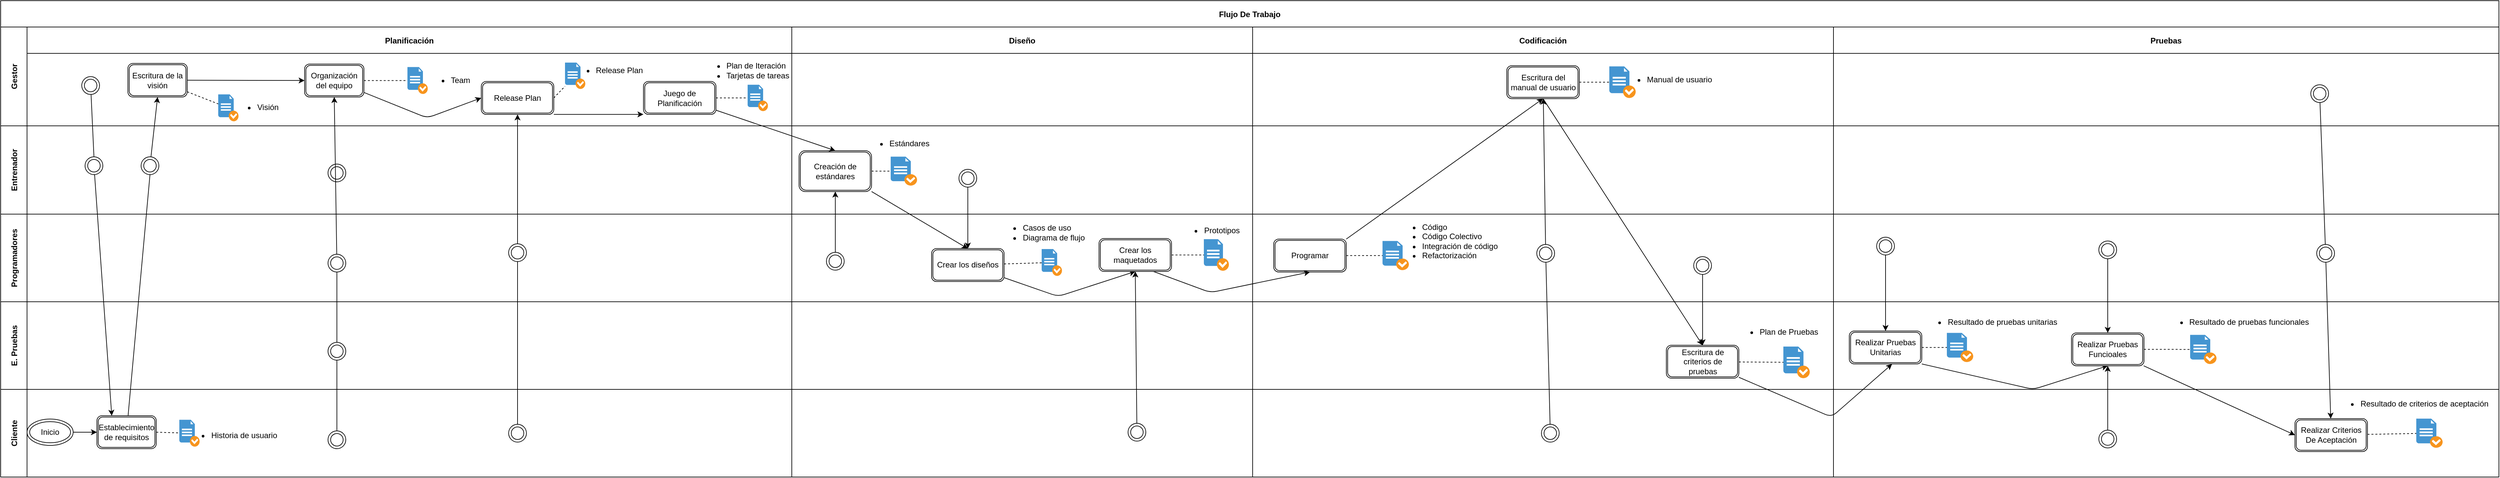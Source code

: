 <mxfile>
    <diagram id="Hp4dVfdLVx2DITK1ITba" name="Página-1">
        <mxGraphModel dx="440" dy="744" grid="0" gridSize="10" guides="1" tooltips="1" connect="1" arrows="1" fold="1" page="0" pageScale="1" pageWidth="827" pageHeight="1169" math="0" shadow="0">
            <root>
                <mxCell id="0"/>
                <mxCell id="1" parent="0"/>
                <mxCell id="2" value="Flujo De Trabajo" style="shape=table;childLayout=tableLayout;startSize=40;collapsible=0;recursiveResize=0;expand=0;fontStyle=1;" parent="1" vertex="1">
                    <mxGeometry x="476" y="-130" width="3789.307" height="723" as="geometry"/>
                </mxCell>
                <mxCell id="3" value="Gestor" style="shape=tableRow;horizontal=0;startSize=40;swimlaneHead=0;swimlaneBody=0;top=0;left=0;bottom=0;right=0;dropTarget=0;fillColor=none;collapsible=0;recursiveResize=0;expand=0;fontStyle=1;" parent="2" vertex="1">
                    <mxGeometry y="40" width="3789.307" height="150" as="geometry"/>
                </mxCell>
                <mxCell id="15" value="Planificación" style="swimlane;swimlaneHead=0;swimlaneBody=0;fontStyle=0;connectable=0;fillColor=none;startSize=40;collapsible=0;recursiveResize=0;expand=0;fontStyle=1;" parent="3" vertex="1">
                    <mxGeometry x="40" width="1160" height="150" as="geometry">
                        <mxRectangle width="1160" height="150" as="alternateBounds"/>
                    </mxGeometry>
                </mxCell>
                <mxCell id="63" style="edgeStyle=none;html=1;strokeColor=default;strokeWidth=1;endArrow=none;endFill=0;dashed=1;" parent="15" source="59" target="60" edge="1">
                    <mxGeometry relative="1" as="geometry"/>
                </mxCell>
                <mxCell id="229" style="edgeStyle=none;html=1;entryX=0;entryY=0.5;entryDx=0;entryDy=0;endArrow=classic;endFill=1;" parent="15" source="59" target="64" edge="1">
                    <mxGeometry relative="1" as="geometry">
                        <Array as="points">
                            <mxPoint x="607" y="138"/>
                        </Array>
                    </mxGeometry>
                </mxCell>
                <mxCell id="59" value="Organización del equipo" style="shape=ext;double=1;rounded=1;whiteSpace=wrap;html=1;" parent="15" vertex="1">
                    <mxGeometry x="421" y="56.2" width="90" height="50" as="geometry"/>
                </mxCell>
                <mxCell id="60" value="" style="shadow=0;dashed=0;html=1;strokeColor=none;fillColor=#4495D1;labelPosition=center;verticalLabelPosition=bottom;verticalAlign=top;align=center;outlineConnect=0;shape=mxgraph.veeam.checked_doc;" parent="15" vertex="1">
                    <mxGeometry x="577" y="60.8" width="30.8" height="40.8" as="geometry"/>
                </mxCell>
                <mxCell id="61" value="&lt;div style=&quot;text-align: justify;&quot;&gt;&lt;ul&gt;&lt;li&gt;&lt;span style=&quot;background-color: initial;&quot;&gt;Team&lt;/span&gt;&lt;/li&gt;&lt;/ul&gt;&lt;/div&gt;" style="text;html=1;align=center;verticalAlign=middle;resizable=0;points=[];autosize=1;strokeColor=none;fillColor=none;" parent="15" vertex="1">
                    <mxGeometry x="593" y="52.7" width="87" height="56" as="geometry"/>
                </mxCell>
                <mxCell id="189" value="" style="shadow=0;dashed=0;html=1;strokeColor=none;fillColor=#4495D1;labelPosition=center;verticalLabelPosition=bottom;verticalAlign=top;align=center;outlineConnect=0;shape=mxgraph.veeam.checked_doc;" parent="15" vertex="1">
                    <mxGeometry x="290" y="102.3" width="30.8" height="40.8" as="geometry"/>
                </mxCell>
                <mxCell id="210" value="" style="ellipse;shape=doubleEllipse;whiteSpace=wrap;html=1;aspect=fixed;fillColor=#FFFFFF;" parent="15" vertex="1">
                    <mxGeometry x="83" y="75.3" width="27" height="27" as="geometry"/>
                </mxCell>
                <mxCell id="218" style="edgeStyle=none;html=1;entryX=0;entryY=0.5;entryDx=0;entryDy=0;endArrow=classic;endFill=1;" parent="15" source="186" target="59" edge="1">
                    <mxGeometry relative="1" as="geometry"/>
                </mxCell>
                <mxCell id="186" value="Escritura de la visión" style="shape=ext;double=1;rounded=1;whiteSpace=wrap;html=1;" parent="15" vertex="1">
                    <mxGeometry x="153" y="55.2" width="90" height="51" as="geometry"/>
                </mxCell>
                <mxCell id="217" style="edgeStyle=none;html=1;endArrow=none;endFill=0;dashed=1;" parent="15" source="186" target="189" edge="1">
                    <mxGeometry relative="1" as="geometry"/>
                </mxCell>
                <mxCell id="318" style="edgeStyle=none;html=1;exitX=1;exitY=1;exitDx=0;exitDy=0;entryX=0;entryY=1;entryDx=0;entryDy=0;" parent="15" source="64" target="310" edge="1">
                    <mxGeometry relative="1" as="geometry"/>
                </mxCell>
                <mxCell id="64" value="Release Plan" style="shape=ext;double=1;rounded=1;whiteSpace=wrap;html=1;" parent="15" vertex="1">
                    <mxGeometry x="689" y="82.6" width="110" height="50" as="geometry"/>
                </mxCell>
                <mxCell id="67" value="" style="shadow=0;dashed=0;html=1;strokeColor=none;fillColor=#4495D1;labelPosition=center;verticalLabelPosition=bottom;verticalAlign=top;align=center;outlineConnect=0;shape=mxgraph.veeam.checked_doc;" parent="15" vertex="1">
                    <mxGeometry x="816" y="54.0" width="30.8" height="40" as="geometry"/>
                </mxCell>
                <mxCell id="194" style="edgeStyle=none;html=1;exitX=1;exitY=0.5;exitDx=0;exitDy=0;endArrow=none;endFill=0;dashed=1;" parent="15" source="64" target="67" edge="1">
                    <mxGeometry relative="1" as="geometry"/>
                </mxCell>
                <mxCell id="68" value="&lt;div style=&quot;text-align: justify;&quot;&gt;&lt;ul&gt;&lt;li&gt;Release Plan&lt;/li&gt;&lt;/ul&gt;&lt;/div&gt;" style="text;html=1;align=center;verticalAlign=middle;resizable=0;points=[];autosize=1;strokeColor=none;fillColor=none;" parent="15" vertex="1">
                    <mxGeometry x="813" y="38.0" width="129" height="56" as="geometry"/>
                </mxCell>
                <mxCell id="188" value="&lt;div style=&quot;text-align: justify;&quot;&gt;&lt;ul&gt;&lt;li&gt;&lt;span style=&quot;background-color: initial;&quot;&gt;Visión&lt;/span&gt;&lt;/li&gt;&lt;/ul&gt;&lt;/div&gt;" style="text;html=1;align=center;verticalAlign=middle;resizable=0;points=[];autosize=1;strokeColor=none;fillColor=none;" parent="15" vertex="1">
                    <mxGeometry x="300" y="94" width="90" height="56" as="geometry"/>
                </mxCell>
                <mxCell id="310" value="Juego de Planificación" style="shape=ext;double=1;rounded=1;whiteSpace=wrap;html=1;" parent="15" vertex="1">
                    <mxGeometry x="935" y="82.6" width="110" height="50" as="geometry"/>
                </mxCell>
                <mxCell id="311" value="" style="shadow=0;dashed=0;html=1;strokeColor=none;fillColor=#4495D1;labelPosition=center;verticalLabelPosition=bottom;verticalAlign=top;align=center;outlineConnect=0;shape=mxgraph.veeam.checked_doc;" parent="15" vertex="1">
                    <mxGeometry x="1093" y="87.6" width="30.8" height="40" as="geometry"/>
                </mxCell>
                <mxCell id="312" style="edgeStyle=none;html=1;exitX=1;exitY=0.5;exitDx=0;exitDy=0;endArrow=none;endFill=0;dashed=1;" parent="15" source="310" target="311" edge="1">
                    <mxGeometry relative="1" as="geometry"/>
                </mxCell>
                <mxCell id="313" value="&lt;div style=&quot;text-align: justify;&quot;&gt;&lt;ul&gt;&lt;li&gt;Plan de Iteración&lt;/li&gt;&lt;li&gt;Tarjetas de tareas&lt;/li&gt;&lt;/ul&gt;&lt;/div&gt;" style="text;html=1;align=center;verticalAlign=middle;resizable=0;points=[];autosize=1;strokeColor=none;fillColor=none;" parent="15" vertex="1">
                    <mxGeometry x="1011" y="27.5" width="153" height="77" as="geometry"/>
                </mxCell>
                <mxCell id="4" value="Diseño" style="swimlane;swimlaneHead=0;swimlaneBody=0;fontStyle=0;connectable=0;fillColor=none;startSize=40;collapsible=0;recursiveResize=0;expand=0;fontStyle=1;" parent="3" vertex="1">
                    <mxGeometry x="1200" width="699" height="150" as="geometry">
                        <mxRectangle width="699" height="150" as="alternateBounds"/>
                    </mxGeometry>
                </mxCell>
                <mxCell id="5" value="Codificación" style="swimlane;swimlaneHead=0;swimlaneBody=0;fontStyle=0;connectable=0;fillColor=none;startSize=40;collapsible=0;recursiveResize=0;expand=0;fontStyle=1;" parent="3" vertex="1">
                    <mxGeometry x="1899" width="881" height="150" as="geometry">
                        <mxRectangle width="881" height="150" as="alternateBounds"/>
                    </mxGeometry>
                </mxCell>
                <mxCell id="323" value="Escritura del manual de usuario" style="shape=ext;double=1;rounded=1;whiteSpace=wrap;html=1;" parent="5" vertex="1">
                    <mxGeometry x="385.5" y="58.7" width="110" height="50" as="geometry"/>
                </mxCell>
                <mxCell id="324" value="" style="shadow=0;dashed=0;html=1;strokeColor=none;fillColor=#4495D1;labelPosition=center;verticalLabelPosition=bottom;verticalAlign=top;align=center;outlineConnect=0;shape=mxgraph.veeam.checked_doc;" parent="5" vertex="1">
                    <mxGeometry x="541" y="59.7" width="40" height="48" as="geometry"/>
                </mxCell>
                <mxCell id="327" style="edgeStyle=none;html=1;endArrow=none;endFill=0;dashed=1;" parent="5" source="323" target="324" edge="1">
                    <mxGeometry relative="1" as="geometry"/>
                </mxCell>
                <mxCell id="325" value="&lt;div style=&quot;text-align: justify;&quot;&gt;&lt;ul&gt;&lt;li&gt;Manual de usuario&lt;/li&gt;&lt;/ul&gt;&lt;/div&gt;" style="text;html=1;align=center;verticalAlign=middle;resizable=0;points=[];autosize=1;strokeColor=none;fillColor=none;" parent="5" vertex="1">
                    <mxGeometry x="548" y="51.7" width="157" height="56" as="geometry"/>
                </mxCell>
                <mxCell id="6" value="Pruebas" style="swimlane;swimlaneHead=0;swimlaneBody=0;fontStyle=0;connectable=0;fillColor=none;startSize=40;collapsible=0;recursiveResize=0;expand=0;fontStyle=1;" parent="3" vertex="1">
                    <mxGeometry x="2780" width="1009" height="150" as="geometry">
                        <mxRectangle width="1009" height="150" as="alternateBounds"/>
                    </mxGeometry>
                </mxCell>
                <mxCell id="283" value="" style="ellipse;shape=doubleEllipse;whiteSpace=wrap;html=1;aspect=fixed;fillColor=#FFFFFF;" parent="6" vertex="1">
                    <mxGeometry x="724" y="87.6" width="27" height="27" as="geometry"/>
                </mxCell>
                <mxCell id="7" value="Entrenador" style="shape=tableRow;horizontal=0;startSize=40;swimlaneHead=0;swimlaneBody=0;top=0;left=0;bottom=0;right=0;dropTarget=0;fillColor=none;collapsible=0;recursiveResize=0;expand=0;fontStyle=1;" parent="2" vertex="1">
                    <mxGeometry y="190" width="3789.307" height="134" as="geometry"/>
                </mxCell>
                <mxCell id="16" style="swimlane;swimlaneHead=0;swimlaneBody=0;fontStyle=0;connectable=0;fillColor=none;startSize=0;collapsible=0;recursiveResize=0;expand=0;fontStyle=1;" parent="7" vertex="1">
                    <mxGeometry x="40" width="1160" height="134" as="geometry">
                        <mxRectangle width="1160" height="134" as="alternateBounds"/>
                    </mxGeometry>
                </mxCell>
                <mxCell id="211" value="" style="ellipse;shape=doubleEllipse;whiteSpace=wrap;html=1;aspect=fixed;fillColor=#FFFFFF;" parent="16" vertex="1">
                    <mxGeometry x="88" y="47" width="27" height="27" as="geometry"/>
                </mxCell>
                <mxCell id="219" value="" style="ellipse;shape=doubleEllipse;whiteSpace=wrap;html=1;aspect=fixed;fillColor=#FFFFFF;" parent="16" vertex="1">
                    <mxGeometry x="173" y="47" width="27" height="27" as="geometry"/>
                </mxCell>
                <mxCell id="224" value="" style="ellipse;shape=doubleEllipse;whiteSpace=wrap;html=1;aspect=fixed;fillColor=#FFFFFF;" parent="16" vertex="1">
                    <mxGeometry x="456.5" y="58" width="27" height="27" as="geometry"/>
                </mxCell>
                <mxCell id="8" value="" style="swimlane;swimlaneHead=0;swimlaneBody=0;fontStyle=0;connectable=0;fillColor=none;startSize=0;collapsible=0;recursiveResize=0;expand=0;fontStyle=1;" parent="7" vertex="1">
                    <mxGeometry x="1200" width="699" height="134" as="geometry">
                        <mxRectangle width="699" height="134" as="alternateBounds"/>
                    </mxGeometry>
                </mxCell>
                <mxCell id="240" value="" style="ellipse;shape=doubleEllipse;whiteSpace=wrap;html=1;aspect=fixed;fillColor=#FFFFFF;" parent="8" vertex="1">
                    <mxGeometry x="253.5" y="66" width="27" height="27" as="geometry"/>
                </mxCell>
                <mxCell id="70" value="Creación de estándares" style="shape=ext;double=1;rounded=1;whiteSpace=wrap;html=1;" parent="8" vertex="1">
                    <mxGeometry x="11" y="37.7" width="110" height="62" as="geometry"/>
                </mxCell>
                <mxCell id="85" value="" style="shadow=0;dashed=0;html=1;strokeColor=none;fillColor=#4495D1;labelPosition=center;verticalLabelPosition=bottom;verticalAlign=top;align=center;outlineConnect=0;shape=mxgraph.veeam.checked_doc;" parent="8" vertex="1">
                    <mxGeometry x="150" y="46.7" width="40" height="44" as="geometry"/>
                </mxCell>
                <mxCell id="239" style="edgeStyle=none;html=1;dashed=1;endArrow=none;endFill=0;" parent="8" source="70" target="85" edge="1">
                    <mxGeometry relative="1" as="geometry"/>
                </mxCell>
                <mxCell id="237" value="" style="ellipse;shape=doubleEllipse;whiteSpace=wrap;html=1;aspect=fixed;fillColor=#FFFFFF;" parent="8" vertex="1">
                    <mxGeometry x="52.5" y="192" width="27" height="27" as="geometry"/>
                </mxCell>
                <mxCell id="238" style="edgeStyle=none;html=1;entryX=0.5;entryY=1;entryDx=0;entryDy=0;endArrow=classic;endFill=1;" parent="8" source="237" target="70" edge="1">
                    <mxGeometry relative="1" as="geometry"/>
                </mxCell>
                <mxCell id="86" value="&lt;div style=&quot;text-align: justify;&quot;&gt;&lt;ul&gt;&lt;li&gt;Estándares&lt;/li&gt;&lt;/ul&gt;&lt;/div&gt;" style="text;html=1;align=center;verticalAlign=middle;resizable=0;points=[];autosize=1;strokeColor=none;fillColor=none;" parent="8" vertex="1">
                    <mxGeometry x="98" y="-1" width="119" height="56" as="geometry"/>
                </mxCell>
                <mxCell id="9" value="" style="swimlane;swimlaneHead=0;swimlaneBody=0;fontStyle=0;connectable=0;fillColor=none;startSize=0;collapsible=0;recursiveResize=0;expand=0;fontStyle=1;" parent="7" vertex="1">
                    <mxGeometry x="1899" width="881" height="134" as="geometry">
                        <mxRectangle width="881" height="134" as="alternateBounds"/>
                    </mxGeometry>
                </mxCell>
                <mxCell id="10" value="" style="swimlane;swimlaneHead=0;swimlaneBody=0;fontStyle=0;connectable=0;fillColor=none;startSize=0;collapsible=0;recursiveResize=0;expand=0;fontStyle=1;" parent="7" vertex="1">
                    <mxGeometry x="2780" width="1009" height="134" as="geometry">
                        <mxRectangle width="1009" height="134" as="alternateBounds"/>
                    </mxGeometry>
                </mxCell>
                <mxCell id="11" value="Programadores" style="shape=tableRow;horizontal=0;startSize=40;swimlaneHead=0;swimlaneBody=0;top=0;left=0;bottom=0;right=0;dropTarget=0;fillColor=none;collapsible=0;recursiveResize=0;expand=0;fontStyle=1;" parent="2" vertex="1">
                    <mxGeometry y="324" width="3789.307" height="133" as="geometry"/>
                </mxCell>
                <mxCell id="17" style="swimlane;swimlaneHead=0;swimlaneBody=0;fontStyle=0;connectable=0;fillColor=none;startSize=0;collapsible=0;recursiveResize=0;expand=0;fontStyle=1;" parent="11" vertex="1">
                    <mxGeometry x="40" width="1160" height="133" as="geometry">
                        <mxRectangle width="1160" height="133" as="alternateBounds"/>
                    </mxGeometry>
                </mxCell>
                <mxCell id="220" value="" style="ellipse;shape=doubleEllipse;whiteSpace=wrap;html=1;aspect=fixed;fillColor=#FFFFFF;" parent="17" vertex="1">
                    <mxGeometry x="456.5" y="60.85" width="27" height="27" as="geometry"/>
                </mxCell>
                <mxCell id="232" value="" style="ellipse;shape=doubleEllipse;whiteSpace=wrap;html=1;aspect=fixed;fillColor=#FFFFFF;" parent="17" vertex="1">
                    <mxGeometry x="730.5" y="45" width="27" height="27" as="geometry"/>
                </mxCell>
                <mxCell id="12" value="" style="swimlane;swimlaneHead=0;swimlaneBody=0;fontStyle=0;connectable=0;fillColor=none;startSize=0;collapsible=0;recursiveResize=0;expand=0;fontStyle=1;" parent="11" vertex="1">
                    <mxGeometry x="1200" width="699" height="133" as="geometry">
                        <mxRectangle width="699" height="133" as="alternateBounds"/>
                    </mxGeometry>
                </mxCell>
                <mxCell id="249" style="edgeStyle=none;html=1;entryX=0.5;entryY=1;entryDx=0;entryDy=0;endArrow=classic;endFill=1;" parent="12" source="90" target="248" edge="1">
                    <mxGeometry relative="1" as="geometry">
                        <Array as="points">
                            <mxPoint x="404" y="125"/>
                        </Array>
                    </mxGeometry>
                </mxCell>
                <mxCell id="321" style="edgeStyle=none;html=1;endArrow=none;endFill=0;dashed=1;" parent="12" source="90" target="242" edge="1">
                    <mxGeometry relative="1" as="geometry"/>
                </mxCell>
                <mxCell id="90" value="Crear los diseños" style="shape=ext;double=1;rounded=1;whiteSpace=wrap;html=1;" parent="12" vertex="1">
                    <mxGeometry x="212" y="52.3" width="110" height="50" as="geometry"/>
                </mxCell>
                <mxCell id="92" value="" style="shadow=0;dashed=0;html=1;strokeColor=none;fillColor=#4495D1;labelPosition=center;verticalLabelPosition=bottom;verticalAlign=top;align=center;outlineConnect=0;shape=mxgraph.veeam.checked_doc;" parent="12" vertex="1">
                    <mxGeometry x="625" y="38" width="38" height="48" as="geometry"/>
                </mxCell>
                <mxCell id="242" value="" style="shadow=0;dashed=0;html=1;strokeColor=none;fillColor=#4495D1;labelPosition=center;verticalLabelPosition=bottom;verticalAlign=top;align=center;outlineConnect=0;shape=mxgraph.veeam.checked_doc;" parent="12" vertex="1">
                    <mxGeometry x="379" y="53.0" width="30.8" height="40.8" as="geometry"/>
                </mxCell>
                <mxCell id="250" style="edgeStyle=none;html=1;endArrow=none;endFill=0;dashed=1;" parent="12" source="248" target="92" edge="1">
                    <mxGeometry relative="1" as="geometry"/>
                </mxCell>
                <mxCell id="248" value="Crear los maquetados" style="shape=ext;double=1;rounded=1;whiteSpace=wrap;html=1;" parent="12" vertex="1">
                    <mxGeometry x="466" y="37" width="110" height="50" as="geometry"/>
                </mxCell>
                <mxCell id="253" value="&lt;div style=&quot;text-align: justify;&quot;&gt;&lt;ul&gt;&lt;li&gt;Prototipos&lt;/li&gt;&lt;/ul&gt;&lt;/div&gt;" style="text;html=1;align=center;verticalAlign=middle;resizable=0;points=[];autosize=1;strokeColor=none;fillColor=none;" parent="12" vertex="1">
                    <mxGeometry x="576" y="-3" width="112" height="56" as="geometry"/>
                </mxCell>
                <mxCell id="241" value="&lt;div style=&quot;text-align: justify;&quot;&gt;&lt;ul&gt;&lt;li&gt;Casos de uso&lt;/li&gt;&lt;li&gt;Diagrama de flujo&lt;/li&gt;&lt;/ul&gt;&lt;/div&gt;" style="text;html=1;align=center;verticalAlign=middle;resizable=0;points=[];autosize=1;strokeColor=none;fillColor=none;" parent="12" vertex="1">
                    <mxGeometry x="301" y="-11" width="152" height="77" as="geometry"/>
                </mxCell>
                <mxCell id="13" value="" style="swimlane;swimlaneHead=0;swimlaneBody=0;fontStyle=0;connectable=0;fillColor=none;startSize=0;collapsible=0;recursiveResize=0;expand=0;fontStyle=1;" parent="11" vertex="1">
                    <mxGeometry x="1899" width="881" height="133" as="geometry">
                        <mxRectangle width="881" height="133" as="alternateBounds"/>
                    </mxGeometry>
                </mxCell>
                <mxCell id="195" value="Programar" style="shape=ext;double=1;rounded=1;whiteSpace=wrap;html=1;" parent="13" vertex="1">
                    <mxGeometry x="32" y="37.85" width="110" height="50" as="geometry"/>
                </mxCell>
                <mxCell id="196" value="" style="shadow=0;dashed=0;html=1;strokeColor=none;fillColor=#4495D1;labelPosition=center;verticalLabelPosition=bottom;verticalAlign=top;align=center;outlineConnect=0;shape=mxgraph.veeam.checked_doc;" parent="13" vertex="1">
                    <mxGeometry x="197" y="40.7" width="40" height="44.3" as="geometry"/>
                </mxCell>
                <mxCell id="199" style="edgeStyle=none;html=1;exitX=1;exitY=0.5;exitDx=0;exitDy=0;endArrow=none;endFill=0;dashed=1;" parent="13" source="195" target="196" edge="1">
                    <mxGeometry relative="1" as="geometry"/>
                </mxCell>
                <mxCell id="197" value="&lt;div style=&quot;text-align: justify;&quot;&gt;&lt;ul&gt;&lt;li&gt;Código&lt;/li&gt;&lt;li&gt;Código Colectivo&lt;/li&gt;&lt;li&gt;Integración de código&lt;/li&gt;&lt;li&gt;Refactorización&lt;/li&gt;&lt;/ul&gt;&lt;/div&gt;" style="text;html=1;align=center;verticalAlign=middle;resizable=0;points=[];autosize=1;strokeColor=none;fillColor=none;spacing=2;" parent="13" vertex="1">
                    <mxGeometry x="207" y="-18" width="173" height="118" as="geometry"/>
                </mxCell>
                <mxCell id="263" value="" style="ellipse;shape=doubleEllipse;whiteSpace=wrap;html=1;aspect=fixed;fillColor=#FFFFFF;" parent="13" vertex="1">
                    <mxGeometry x="669" y="64.5" width="27" height="27" as="geometry"/>
                </mxCell>
                <mxCell id="333" value="" style="ellipse;shape=doubleEllipse;whiteSpace=wrap;html=1;aspect=fixed;fillColor=#FFFFFF;" parent="13" vertex="1">
                    <mxGeometry x="431" y="46" width="27" height="27" as="geometry"/>
                </mxCell>
                <mxCell id="14" value="" style="swimlane;swimlaneHead=0;swimlaneBody=0;fontStyle=0;connectable=0;fillColor=none;startSize=0;collapsible=0;recursiveResize=0;expand=0;fontStyle=1;" parent="11" vertex="1">
                    <mxGeometry x="2780" width="1009" height="133" as="geometry">
                        <mxRectangle width="1009" height="133" as="alternateBounds"/>
                    </mxGeometry>
                </mxCell>
                <mxCell id="267" value="" style="ellipse;shape=doubleEllipse;whiteSpace=wrap;html=1;aspect=fixed;fillColor=#FFFFFF;" parent="14" vertex="1">
                    <mxGeometry x="65.5" y="35" width="27" height="27" as="geometry"/>
                </mxCell>
                <mxCell id="274" value="" style="ellipse;shape=doubleEllipse;whiteSpace=wrap;html=1;aspect=fixed;fillColor=#FFFFFF;" parent="14" vertex="1">
                    <mxGeometry x="402.5" y="40.7" width="27" height="27" as="geometry"/>
                </mxCell>
                <mxCell id="281" value="" style="ellipse;shape=doubleEllipse;whiteSpace=wrap;html=1;aspect=fixed;fillColor=#FFFFFF;" parent="14" vertex="1">
                    <mxGeometry x="733" y="46.0" width="27" height="27" as="geometry"/>
                </mxCell>
                <mxCell id="259" style="edgeStyle=none;html=1;exitX=0.75;exitY=1;exitDx=0;exitDy=0;entryX=0.5;entryY=1;entryDx=0;entryDy=0;endArrow=classic;endFill=1;" parent="11" source="248" target="195" edge="1">
                    <mxGeometry relative="1" as="geometry">
                        <Array as="points">
                            <mxPoint x="1835" y="119"/>
                        </Array>
                    </mxGeometry>
                </mxCell>
                <mxCell id="18" value="E. Pruebas" style="shape=tableRow;horizontal=0;startSize=40;swimlaneHead=0;swimlaneBody=0;top=0;left=0;bottom=0;right=0;dropTarget=0;fillColor=none;collapsible=0;recursiveResize=0;expand=0;fontStyle=1;" parent="2" vertex="1">
                    <mxGeometry y="457" width="3789.307" height="133" as="geometry"/>
                </mxCell>
                <mxCell id="19" style="swimlane;swimlaneHead=0;swimlaneBody=0;fontStyle=0;connectable=0;fillColor=none;startSize=0;collapsible=0;recursiveResize=0;expand=0;fontStyle=1;" parent="18" vertex="1">
                    <mxGeometry x="40" width="1160" height="133" as="geometry">
                        <mxRectangle width="1160" height="133" as="alternateBounds"/>
                    </mxGeometry>
                </mxCell>
                <mxCell id="221" value="" style="ellipse;shape=doubleEllipse;whiteSpace=wrap;html=1;aspect=fixed;fillColor=#FFFFFF;" parent="19" vertex="1">
                    <mxGeometry x="456.5" y="61.65" width="27" height="27" as="geometry"/>
                </mxCell>
                <mxCell id="20" style="swimlane;swimlaneHead=0;swimlaneBody=0;fontStyle=0;connectable=0;fillColor=none;startSize=0;collapsible=0;recursiveResize=0;expand=0;fontStyle=1;" parent="18" vertex="1">
                    <mxGeometry x="1200" width="699" height="133" as="geometry">
                        <mxRectangle width="699" height="133" as="alternateBounds"/>
                    </mxGeometry>
                </mxCell>
                <mxCell id="21" style="swimlane;swimlaneHead=0;swimlaneBody=0;fontStyle=0;connectable=0;fillColor=none;startSize=0;collapsible=0;recursiveResize=0;expand=0;fontStyle=1;" parent="18" vertex="1">
                    <mxGeometry x="1899" width="881" height="133" as="geometry">
                        <mxRectangle width="881" height="133" as="alternateBounds"/>
                    </mxGeometry>
                </mxCell>
                <mxCell id="262" style="edgeStyle=none;html=1;endArrow=none;endFill=0;dashed=1;" parent="21" source="95" target="97" edge="1">
                    <mxGeometry relative="1" as="geometry"/>
                </mxCell>
                <mxCell id="95" value="Escritura de criterios de pruebas" style="shape=ext;double=1;rounded=1;whiteSpace=wrap;html=1;" parent="21" vertex="1">
                    <mxGeometry x="627.5" y="66" width="110" height="50" as="geometry"/>
                </mxCell>
                <mxCell id="98" value="&lt;div style=&quot;text-align: justify;&quot;&gt;&lt;ul&gt;&lt;li&gt;Plan de Pruebas&lt;/li&gt;&lt;/ul&gt;&lt;/div&gt;" style="text;html=1;align=center;verticalAlign=middle;resizable=0;points=[];autosize=1;strokeColor=none;fillColor=none;" parent="21" vertex="1">
                    <mxGeometry x="719" y="18" width="147" height="56" as="geometry"/>
                </mxCell>
                <mxCell id="97" value="" style="shadow=0;dashed=0;html=1;strokeColor=none;fillColor=#4495D1;labelPosition=center;verticalLabelPosition=bottom;verticalAlign=top;align=center;outlineConnect=0;shape=mxgraph.veeam.checked_doc;" parent="21" vertex="1">
                    <mxGeometry x="805" y="68" width="40" height="48" as="geometry"/>
                </mxCell>
                <mxCell id="22" style="swimlane;swimlaneHead=0;swimlaneBody=0;fontStyle=0;connectable=0;fillColor=none;startSize=0;collapsible=0;recursiveResize=0;expand=0;fontStyle=1;" parent="18" vertex="1">
                    <mxGeometry x="2780" width="1009" height="133" as="geometry">
                        <mxRectangle width="1009" height="133" as="alternateBounds"/>
                    </mxGeometry>
                </mxCell>
                <mxCell id="268" style="edgeStyle=none;html=1;endArrow=none;endFill=0;dashed=1;" parent="22" source="101" target="104" edge="1">
                    <mxGeometry relative="1" as="geometry"/>
                </mxCell>
                <mxCell id="322" style="edgeStyle=none;html=1;exitX=1;exitY=1;exitDx=0;exitDy=0;entryX=0.5;entryY=1;entryDx=0;entryDy=0;endArrow=classic;endFill=1;" parent="22" source="101" target="271" edge="1">
                    <mxGeometry relative="1" as="geometry">
                        <Array as="points">
                            <mxPoint x="303" y="133"/>
                        </Array>
                    </mxGeometry>
                </mxCell>
                <mxCell id="101" value="Realizar Pruebas&lt;br&gt;Unitarias" style="shape=ext;double=1;rounded=1;whiteSpace=wrap;html=1;" parent="22" vertex="1">
                    <mxGeometry x="24" y="44.35" width="110" height="50" as="geometry"/>
                </mxCell>
                <mxCell id="104" value="" style="shadow=0;dashed=0;html=1;strokeColor=none;fillColor=#4495D1;labelPosition=center;verticalLabelPosition=bottom;verticalAlign=top;align=center;outlineConnect=0;shape=mxgraph.veeam.checked_doc;" parent="22" vertex="1">
                    <mxGeometry x="172" y="47.2" width="40" height="44.3" as="geometry"/>
                </mxCell>
                <mxCell id="105" value="&lt;div style=&quot;text-align: justify;&quot;&gt;&lt;ul&gt;&lt;li&gt;Resultado de pruebas unitarias&lt;/li&gt;&lt;/ul&gt;&lt;/div&gt;" style="text;html=1;align=center;verticalAlign=middle;resizable=0;points=[];autosize=1;strokeColor=none;fillColor=none;" parent="22" vertex="1">
                    <mxGeometry x="124" y="3" width="224" height="56" as="geometry"/>
                </mxCell>
                <mxCell id="271" value="Realizar Pruebas&lt;br&gt;Funcioales" style="shape=ext;double=1;rounded=1;whiteSpace=wrap;html=1;" parent="22" vertex="1">
                    <mxGeometry x="361" y="47.2" width="110" height="50" as="geometry"/>
                </mxCell>
                <mxCell id="272" value="" style="shadow=0;dashed=0;html=1;strokeColor=none;fillColor=#4495D1;labelPosition=center;verticalLabelPosition=bottom;verticalAlign=top;align=center;outlineConnect=0;shape=mxgraph.veeam.checked_doc;" parent="22" vertex="1">
                    <mxGeometry x="541" y="50.2" width="40" height="44.3" as="geometry"/>
                </mxCell>
                <mxCell id="270" style="edgeStyle=none;html=1;endArrow=none;endFill=0;dashed=1;" parent="22" source="271" target="272" edge="1">
                    <mxGeometry relative="1" as="geometry"/>
                </mxCell>
                <mxCell id="278" value="&lt;div style=&quot;text-align: justify;&quot;&gt;&lt;ul&gt;&lt;li&gt;Resultado de pruebas funcionales&lt;/li&gt;&lt;/ul&gt;&lt;/div&gt;" style="text;html=1;align=center;verticalAlign=middle;resizable=0;points=[];autosize=1;strokeColor=none;fillColor=none;" parent="22" vertex="1">
                    <mxGeometry x="490" y="3" width="239" height="56" as="geometry"/>
                </mxCell>
                <mxCell id="265" style="edgeStyle=none;html=1;entryX=0.59;entryY=1.003;entryDx=0;entryDy=0;entryPerimeter=0;endArrow=classic;endFill=1;" parent="18" source="95" target="101" edge="1">
                    <mxGeometry relative="1" as="geometry">
                        <Array as="points">
                            <mxPoint x="2777" y="175"/>
                        </Array>
                    </mxGeometry>
                </mxCell>
                <mxCell id="285" style="edgeStyle=none;html=1;endArrow=classic;endFill=1;startArrow=none;" parent="2" source="281" target="113" edge="1">
                    <mxGeometry relative="1" as="geometry"/>
                </mxCell>
                <mxCell id="286" value="" style="edgeStyle=none;html=1;endArrow=none;endFill=1;" parent="2" source="283" target="281" edge="1">
                    <mxGeometry relative="1" as="geometry">
                        <mxPoint x="7739.743" y="390.598" as="sourcePoint"/>
                        <mxPoint x="7748.537" y="864.55" as="targetPoint"/>
                    </mxGeometry>
                </mxCell>
                <mxCell id="269" style="edgeStyle=none;html=1;entryX=0.5;entryY=0;entryDx=0;entryDy=0;endArrow=classic;endFill=1;" parent="2" source="267" target="101" edge="1">
                    <mxGeometry relative="1" as="geometry"/>
                </mxCell>
                <mxCell id="275" style="edgeStyle=none;html=1;endArrow=classic;endFill=1;" parent="2" source="274" target="271" edge="1">
                    <mxGeometry relative="1" as="geometry"/>
                </mxCell>
                <mxCell id="277" style="edgeStyle=none;html=1;entryX=0.5;entryY=1;entryDx=0;entryDy=0;endArrow=classic;endFill=1;" parent="2" source="276" target="271" edge="1">
                    <mxGeometry relative="1" as="geometry"/>
                </mxCell>
                <mxCell id="279" style="edgeStyle=none;html=1;entryX=0;entryY=0.5;entryDx=0;entryDy=0;endArrow=classic;endFill=1;" parent="2" source="271" target="113" edge="1">
                    <mxGeometry relative="1" as="geometry"/>
                </mxCell>
                <mxCell id="264" style="edgeStyle=none;html=1;entryX=0.5;entryY=0;entryDx=0;entryDy=0;endArrow=classic;endFill=1;" parent="2" source="263" target="95" edge="1">
                    <mxGeometry relative="1" as="geometry"/>
                </mxCell>
                <mxCell id="23" value="Cliente" style="shape=tableRow;horizontal=0;startSize=40;swimlaneHead=0;swimlaneBody=0;top=0;left=0;bottom=0;right=0;dropTarget=0;fillColor=none;collapsible=0;recursiveResize=0;expand=0;fontStyle=1;" parent="2" vertex="1">
                    <mxGeometry y="590" width="3789.307" height="133" as="geometry"/>
                </mxCell>
                <mxCell id="24" style="swimlane;swimlaneHead=0;swimlaneBody=0;fontStyle=0;connectable=0;fillColor=none;startSize=0;collapsible=0;recursiveResize=0;expand=0;fontStyle=1;" parent="23" vertex="1">
                    <mxGeometry x="40" width="1160" height="133" as="geometry">
                        <mxRectangle width="1160" height="133" as="alternateBounds"/>
                    </mxGeometry>
                </mxCell>
                <mxCell id="31" value="Inicio" style="ellipse;shape=doubleEllipse;whiteSpace=wrap;html=1;" parent="24" vertex="1">
                    <mxGeometry y="45" width="70" height="40" as="geometry"/>
                </mxCell>
                <mxCell id="185" style="edgeStyle=none;html=1;exitX=1;exitY=0.5;exitDx=0;exitDy=0;dashed=1;endArrow=none;endFill=0;" parent="24" source="38" target="43" edge="1">
                    <mxGeometry relative="1" as="geometry"/>
                </mxCell>
                <mxCell id="38" value="Establecimiento de requisitos" style="shape=ext;double=1;rounded=1;whiteSpace=wrap;html=1;" parent="24" vertex="1">
                    <mxGeometry x="106" y="40" width="90" height="50" as="geometry"/>
                </mxCell>
                <mxCell id="39" style="edgeStyle=none;html=1;exitX=1;exitY=0.5;exitDx=0;exitDy=0;entryX=0;entryY=0.5;entryDx=0;entryDy=0;" parent="24" source="31" target="38" edge="1">
                    <mxGeometry relative="1" as="geometry"/>
                </mxCell>
                <mxCell id="45" value="&lt;div style=&quot;text-align: justify;&quot;&gt;&lt;ul&gt;&lt;li&gt;&lt;span style=&quot;background-color: initial;&quot;&gt;Historia de usuario&lt;/span&gt;&lt;/li&gt;&lt;/ul&gt;&lt;/div&gt;" style="text;html=1;align=center;verticalAlign=middle;resizable=0;points=[];autosize=1;strokeColor=none;fillColor=none;" parent="24" vertex="1">
                    <mxGeometry x="229" y="40" width="160" height="60" as="geometry"/>
                </mxCell>
                <mxCell id="43" value="" style="shadow=0;dashed=0;html=1;strokeColor=none;fillColor=#4495D1;labelPosition=center;verticalLabelPosition=bottom;verticalAlign=top;align=center;outlineConnect=0;shape=mxgraph.veeam.checked_doc;" parent="24" vertex="1">
                    <mxGeometry x="231" y="46.1" width="30.8" height="40.8" as="geometry"/>
                </mxCell>
                <mxCell id="222" value="" style="ellipse;shape=doubleEllipse;whiteSpace=wrap;html=1;aspect=fixed;fillColor=#FFFFFF;" parent="24" vertex="1">
                    <mxGeometry x="456.5" y="63" width="27" height="27" as="geometry"/>
                </mxCell>
                <mxCell id="230" value="" style="ellipse;shape=doubleEllipse;whiteSpace=wrap;html=1;aspect=fixed;fillColor=#FFFFFF;" parent="24" vertex="1">
                    <mxGeometry x="730.5" y="53" width="27" height="27" as="geometry"/>
                </mxCell>
                <mxCell id="25" style="swimlane;swimlaneHead=0;swimlaneBody=0;fontStyle=0;connectable=0;fillColor=none;startSize=0;collapsible=0;recursiveResize=0;expand=0;fontStyle=1;" parent="23" vertex="1">
                    <mxGeometry x="1200" width="699" height="133" as="geometry">
                        <mxRectangle width="699" height="133" as="alternateBounds"/>
                    </mxGeometry>
                </mxCell>
                <mxCell id="335" value="" style="ellipse;shape=doubleEllipse;whiteSpace=wrap;html=1;aspect=fixed;fillColor=#FFFFFF;" vertex="1" parent="25">
                    <mxGeometry x="510" y="51.5" width="27" height="27" as="geometry"/>
                </mxCell>
                <mxCell id="26" style="swimlane;swimlaneHead=0;swimlaneBody=0;fontStyle=0;connectable=0;fillColor=none;startSize=0;collapsible=0;recursiveResize=0;expand=0;fontStyle=1;" parent="23" vertex="1">
                    <mxGeometry x="1899" width="881" height="133" as="geometry">
                        <mxRectangle width="881" height="133" as="alternateBounds"/>
                    </mxGeometry>
                </mxCell>
                <mxCell id="329" value="" style="ellipse;shape=doubleEllipse;whiteSpace=wrap;html=1;aspect=fixed;fillColor=#FFFFFF;" parent="26" vertex="1">
                    <mxGeometry x="438" y="53" width="27" height="27" as="geometry"/>
                </mxCell>
                <mxCell id="27" style="swimlane;swimlaneHead=0;swimlaneBody=0;fontStyle=0;connectable=0;fillColor=none;startSize=0;collapsible=0;recursiveResize=0;expand=0;fontStyle=1;" parent="23" vertex="1">
                    <mxGeometry x="2780" width="1009" height="133" as="geometry">
                        <mxRectangle width="1009" height="133" as="alternateBounds"/>
                    </mxGeometry>
                </mxCell>
                <mxCell id="280" style="edgeStyle=none;html=1;endArrow=none;endFill=0;dashed=1;" parent="27" source="113" target="114" edge="1">
                    <mxGeometry relative="1" as="geometry"/>
                </mxCell>
                <mxCell id="113" value="Realizar Criterios&lt;br&gt;De Aceptación" style="shape=ext;double=1;rounded=1;whiteSpace=wrap;html=1;" parent="27" vertex="1">
                    <mxGeometry x="700" y="44.35" width="110" height="50" as="geometry"/>
                </mxCell>
                <mxCell id="114" value="" style="shadow=0;dashed=0;html=1;strokeColor=none;fillColor=#4495D1;labelPosition=center;verticalLabelPosition=bottom;verticalAlign=top;align=center;outlineConnect=0;shape=mxgraph.veeam.checked_doc;" parent="27" vertex="1">
                    <mxGeometry x="884" y="44.35" width="40" height="44.3" as="geometry"/>
                </mxCell>
                <mxCell id="179" value="&lt;div style=&quot;text-align: justify;&quot;&gt;&lt;ul&gt;&lt;li&gt;Resultado de criterios de aceptación&lt;/li&gt;&lt;/ul&gt;&lt;/div&gt;" style="text;html=1;align=center;verticalAlign=middle;resizable=0;points=[];autosize=1;strokeColor=none;fillColor=none;" parent="27" vertex="1">
                    <mxGeometry x="750" y="-6" width="252" height="56" as="geometry"/>
                </mxCell>
                <mxCell id="276" value="" style="ellipse;shape=doubleEllipse;whiteSpace=wrap;html=1;aspect=fixed;fillColor=#FFFFFF;" parent="27" vertex="1">
                    <mxGeometry x="402.5" y="61.85" width="27" height="27" as="geometry"/>
                </mxCell>
                <mxCell id="214" style="edgeStyle=none;html=1;entryX=0.25;entryY=0;entryDx=0;entryDy=0;startArrow=none;" parent="2" source="211" target="38" edge="1">
                    <mxGeometry relative="1" as="geometry"/>
                </mxCell>
                <mxCell id="215" value="" style="edgeStyle=none;html=1;entryX=0.5;entryY=0;entryDx=0;entryDy=0;endArrow=none;" parent="2" source="210" target="211" edge="1">
                    <mxGeometry relative="1" as="geometry">
                        <mxPoint x="635" y="200" as="sourcePoint"/>
                        <mxPoint x="635" y="690.0" as="targetPoint"/>
                    </mxGeometry>
                </mxCell>
                <mxCell id="216" style="edgeStyle=none;html=1;entryX=0.5;entryY=1;entryDx=0;entryDy=0;endArrow=classic;endFill=1;startArrow=none;" parent="2" source="219" target="186" edge="1">
                    <mxGeometry relative="1" as="geometry"/>
                </mxCell>
                <mxCell id="223" value="" style="edgeStyle=none;html=1;entryX=0.5;entryY=1;entryDx=0;entryDy=0;endArrow=none;endFill=1;" parent="2" source="38" target="219" edge="1">
                    <mxGeometry relative="1" as="geometry">
                        <mxPoint x="637.345" y="690.0" as="sourcePoint"/>
                        <mxPoint x="682" y="214" as="targetPoint"/>
                    </mxGeometry>
                </mxCell>
                <mxCell id="226" style="edgeStyle=none;html=1;entryX=0.5;entryY=1;entryDx=0;entryDy=0;endArrow=classic;endFill=1;startArrow=none;" parent="2" source="220" target="59" edge="1">
                    <mxGeometry relative="1" as="geometry">
                        <Array as="points"/>
                    </mxGeometry>
                </mxCell>
                <mxCell id="244" style="edgeStyle=none;html=1;entryX=0.5;entryY=0;entryDx=0;entryDy=0;endArrow=classic;endFill=1;" parent="2" source="240" target="90" edge="1">
                    <mxGeometry relative="1" as="geometry"/>
                </mxCell>
                <mxCell id="288" value="" style="edgeStyle=none;html=1;entryX=0.5;entryY=1;entryDx=0;entryDy=0;endArrow=none;endFill=1;startArrow=none;" parent="2" source="221" target="220" edge="1">
                    <mxGeometry relative="1" as="geometry">
                        <Array as="points"/>
                        <mxPoint x="1473.707" y="912.853" as="sourcePoint"/>
                        <mxPoint x="1462.5" y="406.05" as="targetPoint"/>
                    </mxGeometry>
                </mxCell>
                <mxCell id="289" value="" style="edgeStyle=none;html=1;entryX=0.5;entryY=1;entryDx=0;entryDy=0;endArrow=none;endFill=1;" parent="2" source="222" target="221" edge="1">
                    <mxGeometry relative="1" as="geometry">
                        <Array as="points"/>
                        <mxPoint x="1466.5" y="1046.65" as="sourcePoint"/>
                        <mxPoint x="1466.5" y="805.5" as="targetPoint"/>
                    </mxGeometry>
                </mxCell>
                <mxCell id="314" style="edgeStyle=none;html=1;entryX=0.5;entryY=1;entryDx=0;entryDy=0;startArrow=none;" parent="2" source="232" target="64" edge="1">
                    <mxGeometry relative="1" as="geometry"/>
                </mxCell>
                <mxCell id="315" value="" style="edgeStyle=none;html=1;entryX=0.5;entryY=1;entryDx=0;entryDy=0;endArrow=none;" parent="2" source="230" target="232" edge="1">
                    <mxGeometry relative="1" as="geometry">
                        <mxPoint x="1284" y="842" as="sourcePoint"/>
                        <mxPoint x="1284" y="371.6" as="targetPoint"/>
                    </mxGeometry>
                </mxCell>
                <mxCell id="319" style="edgeStyle=none;html=1;entryX=0.5;entryY=0;entryDx=0;entryDy=0;" parent="2" source="310" target="70" edge="1">
                    <mxGeometry relative="1" as="geometry"/>
                </mxCell>
                <mxCell id="320" style="edgeStyle=none;html=1;exitX=1;exitY=1;exitDx=0;exitDy=0;entryX=0.5;entryY=0;entryDx=0;entryDy=0;" parent="2" source="70" target="90" edge="1">
                    <mxGeometry relative="1" as="geometry"/>
                </mxCell>
                <mxCell id="328" style="edgeStyle=none;html=1;exitX=0.5;exitY=1;exitDx=0;exitDy=0;entryX=0.5;entryY=0;entryDx=0;entryDy=0;endArrow=classic;endFill=1;" parent="2" source="323" target="95" edge="1">
                    <mxGeometry relative="1" as="geometry"/>
                </mxCell>
                <mxCell id="330" style="edgeStyle=none;html=1;endArrow=classic;endFill=1;startArrow=none;" parent="2" source="333" target="323" edge="1">
                    <mxGeometry relative="1" as="geometry"/>
                </mxCell>
                <mxCell id="332" style="edgeStyle=none;html=1;exitX=1;exitY=0;exitDx=0;exitDy=0;entryX=0.5;entryY=1;entryDx=0;entryDy=0;" parent="2" source="195" target="323" edge="1">
                    <mxGeometry relative="1" as="geometry"/>
                </mxCell>
                <mxCell id="334" value="" style="edgeStyle=none;html=1;endArrow=none;endFill=1;" parent="2" source="329" target="333" edge="1">
                    <mxGeometry relative="1" as="geometry">
                        <mxPoint x="4716.234" y="844.003" as="sourcePoint"/>
                        <mxPoint x="4706.016" y="349.7" as="targetPoint"/>
                    </mxGeometry>
                </mxCell>
                <mxCell id="337" style="edgeStyle=none;html=1;entryX=0.5;entryY=1;entryDx=0;entryDy=0;" edge="1" parent="2" source="335" target="248">
                    <mxGeometry relative="1" as="geometry"/>
                </mxCell>
            </root>
        </mxGraphModel>
    </diagram>
</mxfile>
